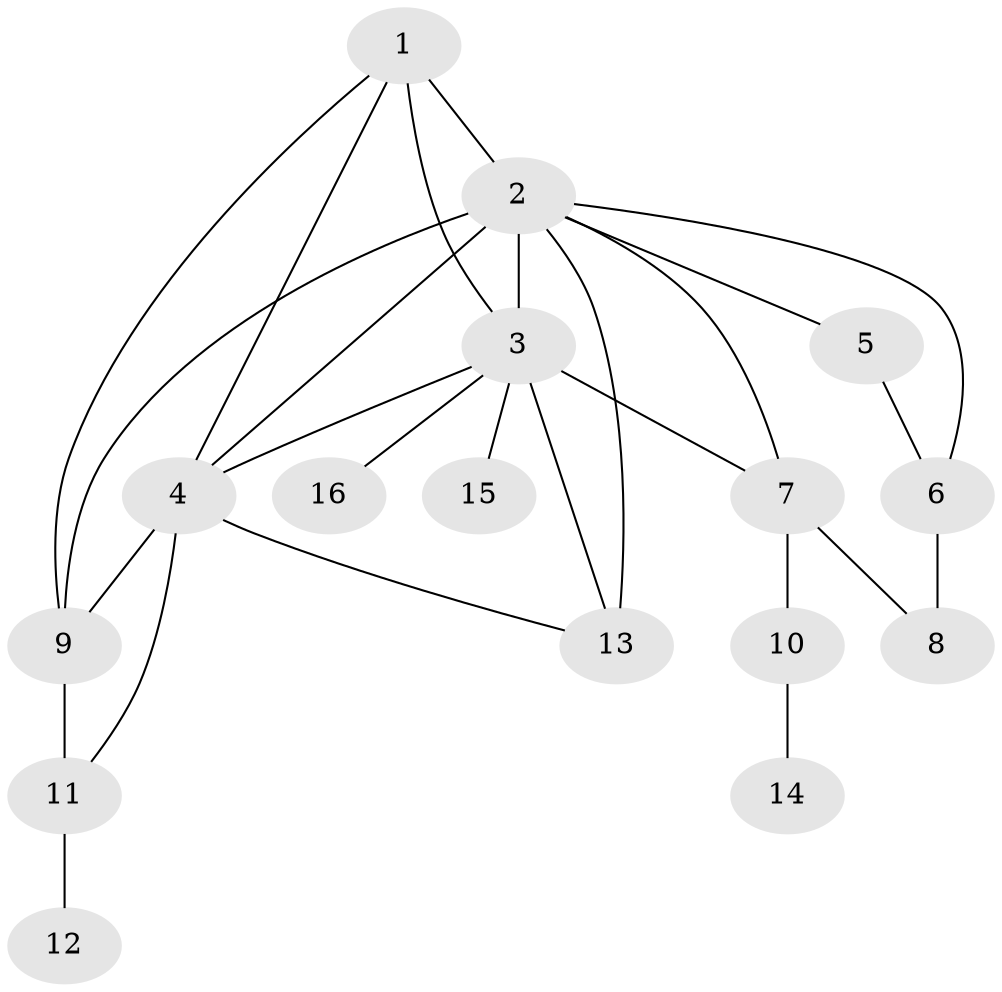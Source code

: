// original degree distribution, {4: 0.23076923076923078, 9: 0.019230769230769232, 3: 0.15384615384615385, 7: 0.019230769230769232, 1: 0.23076923076923078, 2: 0.2692307692307692, 6: 0.038461538461538464, 5: 0.038461538461538464}
// Generated by graph-tools (version 1.1) at 2025/48/03/04/25 22:48:47]
// undirected, 16 vertices, 26 edges
graph export_dot {
  node [color=gray90,style=filled];
  1;
  2;
  3;
  4;
  5;
  6;
  7;
  8;
  9;
  10;
  11;
  12;
  13;
  14;
  15;
  16;
  1 -- 2 [weight=1.0];
  1 -- 3 [weight=3.0];
  1 -- 4 [weight=1.0];
  1 -- 9 [weight=1.0];
  2 -- 3 [weight=6.0];
  2 -- 4 [weight=4.0];
  2 -- 5 [weight=1.0];
  2 -- 6 [weight=1.0];
  2 -- 7 [weight=3.0];
  2 -- 9 [weight=1.0];
  2 -- 13 [weight=2.0];
  3 -- 4 [weight=1.0];
  3 -- 7 [weight=2.0];
  3 -- 13 [weight=1.0];
  3 -- 15 [weight=1.0];
  3 -- 16 [weight=1.0];
  4 -- 9 [weight=1.0];
  4 -- 11 [weight=1.0];
  4 -- 13 [weight=1.0];
  5 -- 6 [weight=1.0];
  6 -- 8 [weight=2.0];
  7 -- 8 [weight=1.0];
  7 -- 10 [weight=1.0];
  9 -- 11 [weight=2.0];
  10 -- 14 [weight=1.0];
  11 -- 12 [weight=1.0];
}
